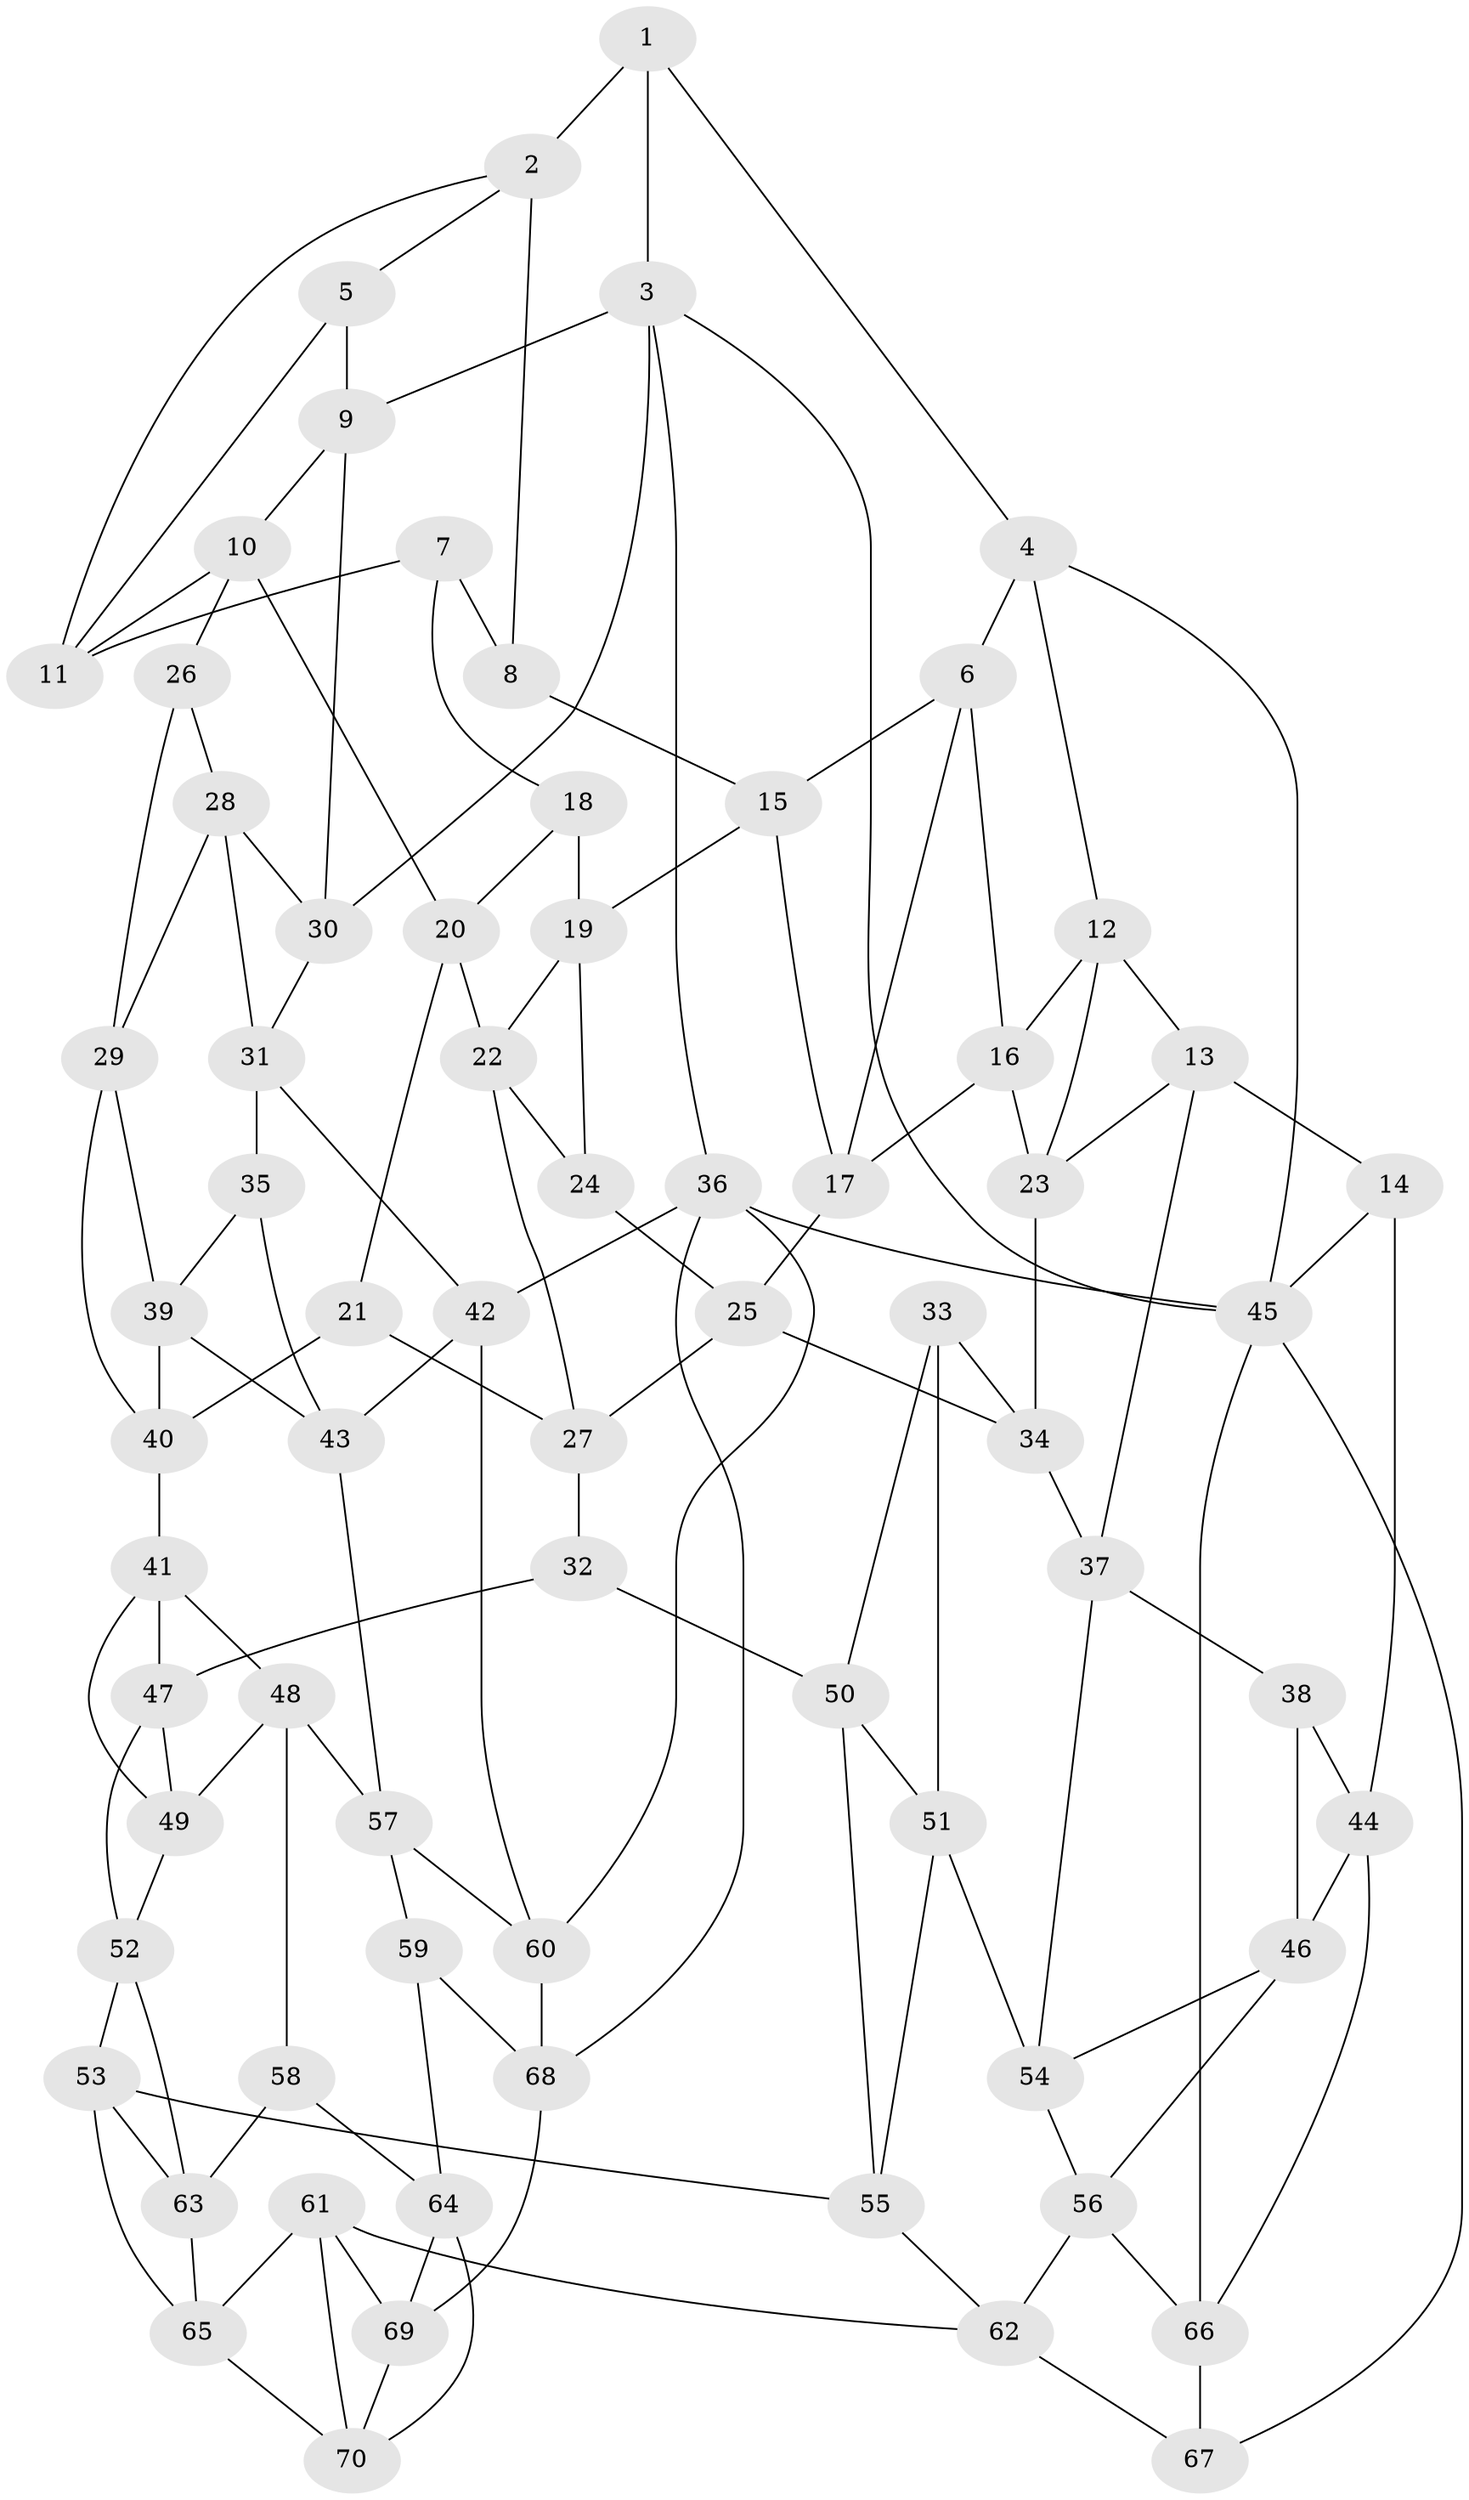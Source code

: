 // original degree distribution, {3: 0.02142857142857143, 4: 0.2571428571428571, 5: 0.4642857142857143, 6: 0.2571428571428571}
// Generated by graph-tools (version 1.1) at 2025/51/03/09/25 03:51:03]
// undirected, 70 vertices, 134 edges
graph export_dot {
graph [start="1"]
  node [color=gray90,style=filled];
  1;
  2;
  3;
  4;
  5;
  6;
  7;
  8;
  9;
  10;
  11;
  12;
  13;
  14;
  15;
  16;
  17;
  18;
  19;
  20;
  21;
  22;
  23;
  24;
  25;
  26;
  27;
  28;
  29;
  30;
  31;
  32;
  33;
  34;
  35;
  36;
  37;
  38;
  39;
  40;
  41;
  42;
  43;
  44;
  45;
  46;
  47;
  48;
  49;
  50;
  51;
  52;
  53;
  54;
  55;
  56;
  57;
  58;
  59;
  60;
  61;
  62;
  63;
  64;
  65;
  66;
  67;
  68;
  69;
  70;
  1 -- 2 [weight=1.0];
  1 -- 3 [weight=1.0];
  1 -- 4 [weight=1.0];
  2 -- 5 [weight=1.0];
  2 -- 8 [weight=1.0];
  2 -- 11 [weight=1.0];
  3 -- 9 [weight=1.0];
  3 -- 30 [weight=1.0];
  3 -- 36 [weight=1.0];
  3 -- 45 [weight=1.0];
  4 -- 6 [weight=1.0];
  4 -- 12 [weight=1.0];
  4 -- 45 [weight=1.0];
  5 -- 9 [weight=1.0];
  5 -- 11 [weight=1.0];
  6 -- 15 [weight=1.0];
  6 -- 16 [weight=1.0];
  6 -- 17 [weight=1.0];
  7 -- 8 [weight=1.0];
  7 -- 11 [weight=1.0];
  7 -- 18 [weight=1.0];
  8 -- 15 [weight=1.0];
  9 -- 10 [weight=1.0];
  9 -- 30 [weight=1.0];
  10 -- 11 [weight=1.0];
  10 -- 20 [weight=1.0];
  10 -- 26 [weight=1.0];
  12 -- 13 [weight=1.0];
  12 -- 16 [weight=1.0];
  12 -- 23 [weight=1.0];
  13 -- 14 [weight=1.0];
  13 -- 23 [weight=1.0];
  13 -- 37 [weight=1.0];
  14 -- 44 [weight=1.0];
  14 -- 45 [weight=1.0];
  15 -- 17 [weight=1.0];
  15 -- 19 [weight=1.0];
  16 -- 17 [weight=1.0];
  16 -- 23 [weight=1.0];
  17 -- 25 [weight=1.0];
  18 -- 19 [weight=1.0];
  18 -- 20 [weight=1.0];
  19 -- 22 [weight=1.0];
  19 -- 24 [weight=1.0];
  20 -- 21 [weight=1.0];
  20 -- 22 [weight=1.0];
  21 -- 27 [weight=1.0];
  21 -- 40 [weight=1.0];
  22 -- 24 [weight=1.0];
  22 -- 27 [weight=1.0];
  23 -- 34 [weight=1.0];
  24 -- 25 [weight=1.0];
  25 -- 27 [weight=1.0];
  25 -- 34 [weight=1.0];
  26 -- 28 [weight=1.0];
  26 -- 29 [weight=1.0];
  27 -- 32 [weight=1.0];
  28 -- 29 [weight=1.0];
  28 -- 30 [weight=1.0];
  28 -- 31 [weight=1.0];
  29 -- 39 [weight=1.0];
  29 -- 40 [weight=1.0];
  30 -- 31 [weight=1.0];
  31 -- 35 [weight=1.0];
  31 -- 42 [weight=1.0];
  32 -- 47 [weight=1.0];
  32 -- 50 [weight=1.0];
  33 -- 34 [weight=1.0];
  33 -- 50 [weight=1.0];
  33 -- 51 [weight=1.0];
  34 -- 37 [weight=1.0];
  35 -- 39 [weight=1.0];
  35 -- 43 [weight=1.0];
  36 -- 42 [weight=1.0];
  36 -- 45 [weight=1.0];
  36 -- 60 [weight=1.0];
  36 -- 68 [weight=1.0];
  37 -- 38 [weight=1.0];
  37 -- 54 [weight=1.0];
  38 -- 44 [weight=1.0];
  38 -- 46 [weight=1.0];
  39 -- 40 [weight=1.0];
  39 -- 43 [weight=1.0];
  40 -- 41 [weight=1.0];
  41 -- 47 [weight=1.0];
  41 -- 48 [weight=1.0];
  41 -- 49 [weight=1.0];
  42 -- 43 [weight=1.0];
  42 -- 60 [weight=1.0];
  43 -- 57 [weight=1.0];
  44 -- 46 [weight=1.0];
  44 -- 66 [weight=1.0];
  45 -- 66 [weight=1.0];
  45 -- 67 [weight=1.0];
  46 -- 54 [weight=1.0];
  46 -- 56 [weight=1.0];
  47 -- 49 [weight=1.0];
  47 -- 52 [weight=1.0];
  48 -- 49 [weight=1.0];
  48 -- 57 [weight=1.0];
  48 -- 58 [weight=1.0];
  49 -- 52 [weight=1.0];
  50 -- 51 [weight=1.0];
  50 -- 55 [weight=1.0];
  51 -- 54 [weight=1.0];
  51 -- 55 [weight=1.0];
  52 -- 53 [weight=1.0];
  52 -- 63 [weight=1.0];
  53 -- 55 [weight=1.0];
  53 -- 63 [weight=1.0];
  53 -- 65 [weight=1.0];
  54 -- 56 [weight=1.0];
  55 -- 62 [weight=1.0];
  56 -- 62 [weight=1.0];
  56 -- 66 [weight=1.0];
  57 -- 59 [weight=1.0];
  57 -- 60 [weight=1.0];
  58 -- 63 [weight=1.0];
  58 -- 64 [weight=1.0];
  59 -- 64 [weight=1.0];
  59 -- 68 [weight=1.0];
  60 -- 68 [weight=1.0];
  61 -- 62 [weight=1.0];
  61 -- 65 [weight=1.0];
  61 -- 69 [weight=1.0];
  61 -- 70 [weight=1.0];
  62 -- 67 [weight=1.0];
  63 -- 65 [weight=1.0];
  64 -- 69 [weight=1.0];
  64 -- 70 [weight=1.0];
  65 -- 70 [weight=1.0];
  66 -- 67 [weight=1.0];
  68 -- 69 [weight=1.0];
  69 -- 70 [weight=1.0];
}
